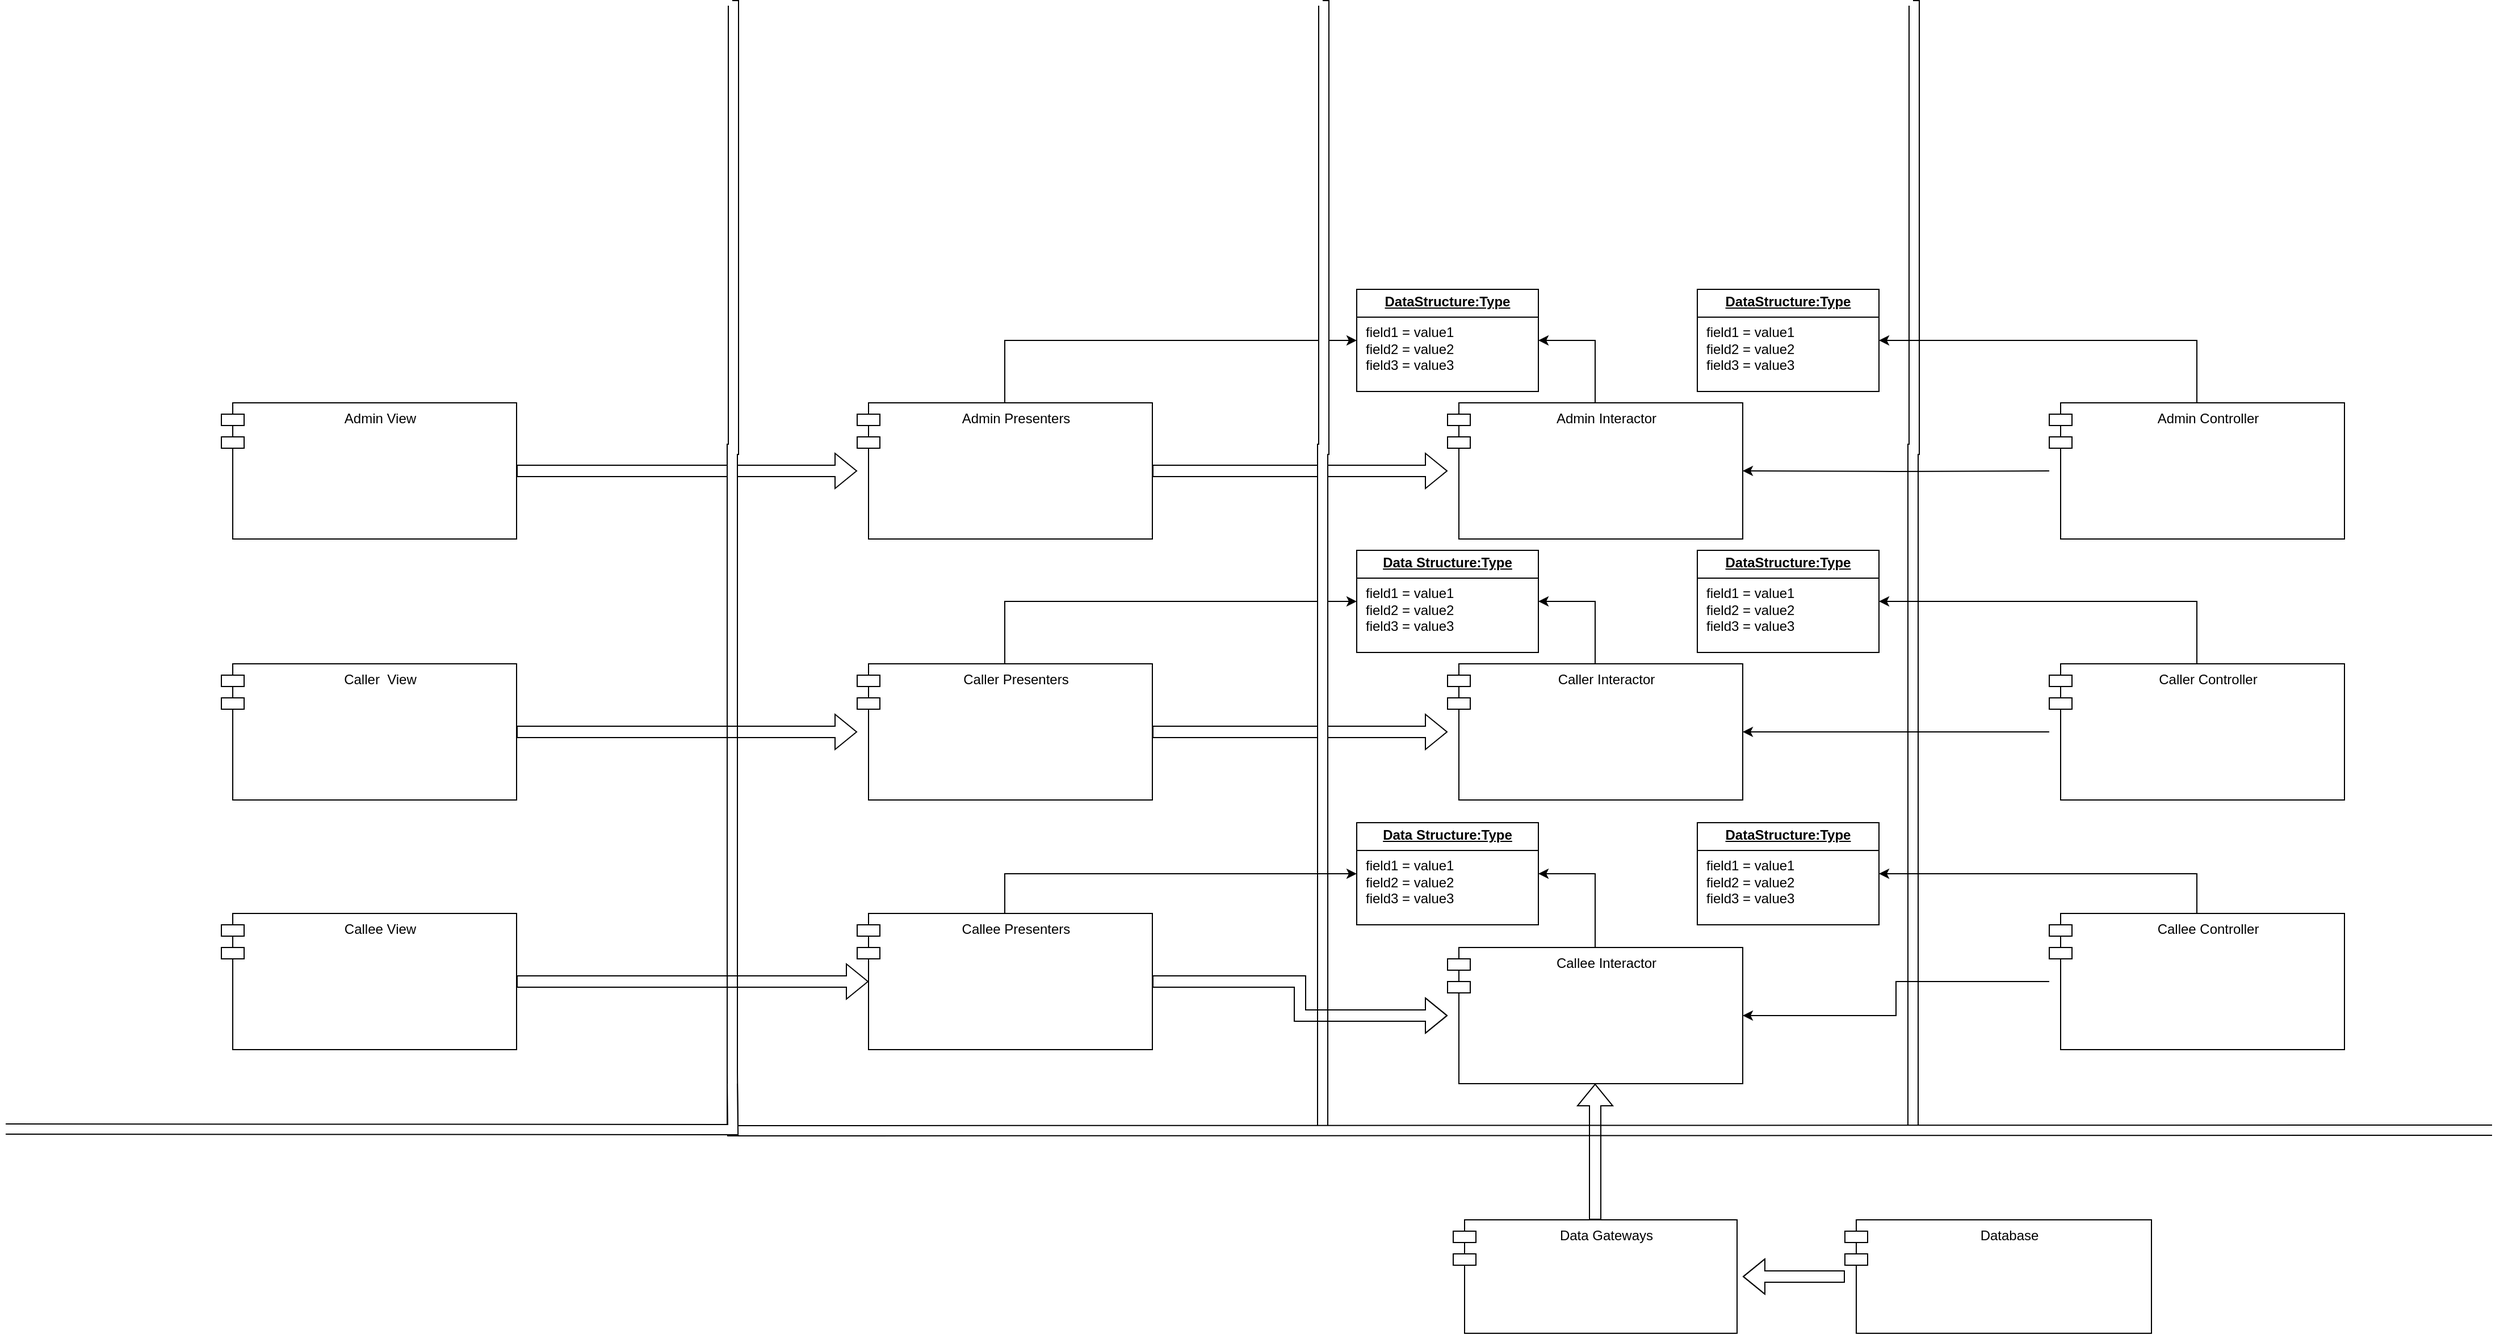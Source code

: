 <mxfile version="24.7.6">
  <diagram name="Page-1" id="tzbsYW9UCMJvGbDcSOl4">
    <mxGraphModel dx="5212" dy="5676" grid="1" gridSize="10" guides="1" tooltips="1" connect="1" arrows="1" fold="1" page="1" pageScale="1" pageWidth="3300" pageHeight="4681" math="0" shadow="0">
      <root>
        <mxCell id="0" />
        <mxCell id="1" parent="0" />
        <mxCell id="rMiLLmkstOH5KNfmA0AR-43" style="edgeStyle=orthogonalEdgeStyle;rounded=0;orthogonalLoop=1;jettySize=auto;html=1;shape=flexArrow;" edge="1" parent="1" source="rMiLLmkstOH5KNfmA0AR-1" target="rMiLLmkstOH5KNfmA0AR-5">
          <mxGeometry relative="1" as="geometry" />
        </mxCell>
        <mxCell id="rMiLLmkstOH5KNfmA0AR-1" value="Admin View" style="shape=module;align=left;spacingLeft=20;align=center;verticalAlign=top;whiteSpace=wrap;html=1;" vertex="1" parent="1">
          <mxGeometry x="190" y="70" width="260" height="120" as="geometry" />
        </mxCell>
        <mxCell id="rMiLLmkstOH5KNfmA0AR-2" value="" style="shape=filledEdge;curved=0;rounded=0;fixDash=1;endArrow=none;strokeWidth=10;fillColor=#ffffff;edgeStyle=orthogonalEdgeStyle;html=1;" edge="1" parent="1">
          <mxGeometry width="60" height="40" relative="1" as="geometry">
            <mxPoint x="640" y="710" as="sourcePoint" />
            <mxPoint x="640" y="-280" as="targetPoint" />
            <Array as="points">
              <mxPoint x="641" y="111" />
              <mxPoint x="641" y="-280" />
            </Array>
          </mxGeometry>
        </mxCell>
        <mxCell id="rMiLLmkstOH5KNfmA0AR-44" style="edgeStyle=orthogonalEdgeStyle;rounded=0;orthogonalLoop=1;jettySize=auto;html=1;shape=flexArrow;" edge="1" parent="1" source="rMiLLmkstOH5KNfmA0AR-3" target="rMiLLmkstOH5KNfmA0AR-6">
          <mxGeometry relative="1" as="geometry" />
        </mxCell>
        <mxCell id="rMiLLmkstOH5KNfmA0AR-3" value="Caller&amp;nbsp; View" style="shape=module;align=left;spacingLeft=20;align=center;verticalAlign=top;whiteSpace=wrap;html=1;" vertex="1" parent="1">
          <mxGeometry x="190" y="300" width="260" height="120" as="geometry" />
        </mxCell>
        <mxCell id="rMiLLmkstOH5KNfmA0AR-4" value="Callee View" style="shape=module;align=left;spacingLeft=20;align=center;verticalAlign=top;whiteSpace=wrap;html=1;" vertex="1" parent="1">
          <mxGeometry x="190" y="520" width="260" height="120" as="geometry" />
        </mxCell>
        <mxCell id="rMiLLmkstOH5KNfmA0AR-32" style="edgeStyle=orthogonalEdgeStyle;rounded=0;orthogonalLoop=1;jettySize=auto;html=1;shape=flexArrow;" edge="1" parent="1" source="rMiLLmkstOH5KNfmA0AR-5" target="rMiLLmkstOH5KNfmA0AR-9">
          <mxGeometry relative="1" as="geometry" />
        </mxCell>
        <mxCell id="rMiLLmkstOH5KNfmA0AR-38" style="edgeStyle=orthogonalEdgeStyle;rounded=0;orthogonalLoop=1;jettySize=auto;html=1;entryX=0;entryY=0.5;entryDx=0;entryDy=0;exitX=0.5;exitY=0;exitDx=0;exitDy=0;" edge="1" parent="1" source="rMiLLmkstOH5KNfmA0AR-5" target="rMiLLmkstOH5KNfmA0AR-22">
          <mxGeometry relative="1" as="geometry" />
        </mxCell>
        <mxCell id="rMiLLmkstOH5KNfmA0AR-5" value="Admin Presenters" style="shape=module;align=left;spacingLeft=20;align=center;verticalAlign=top;whiteSpace=wrap;html=1;" vertex="1" parent="1">
          <mxGeometry x="750" y="70" width="260" height="120" as="geometry" />
        </mxCell>
        <mxCell id="rMiLLmkstOH5KNfmA0AR-33" style="edgeStyle=orthogonalEdgeStyle;rounded=0;orthogonalLoop=1;jettySize=auto;html=1;shape=flexArrow;" edge="1" parent="1" source="rMiLLmkstOH5KNfmA0AR-6" target="rMiLLmkstOH5KNfmA0AR-10">
          <mxGeometry relative="1" as="geometry" />
        </mxCell>
        <mxCell id="rMiLLmkstOH5KNfmA0AR-40" style="edgeStyle=orthogonalEdgeStyle;rounded=0;orthogonalLoop=1;jettySize=auto;html=1;entryX=0;entryY=0.5;entryDx=0;entryDy=0;exitX=0.5;exitY=0;exitDx=0;exitDy=0;" edge="1" parent="1" source="rMiLLmkstOH5KNfmA0AR-6" target="rMiLLmkstOH5KNfmA0AR-21">
          <mxGeometry relative="1" as="geometry" />
        </mxCell>
        <mxCell id="rMiLLmkstOH5KNfmA0AR-6" value="Caller Presenters" style="shape=module;align=left;spacingLeft=20;align=center;verticalAlign=top;whiteSpace=wrap;html=1;" vertex="1" parent="1">
          <mxGeometry x="750" y="300" width="260" height="120" as="geometry" />
        </mxCell>
        <mxCell id="rMiLLmkstOH5KNfmA0AR-8" value="" style="shape=filledEdge;curved=0;rounded=0;fixDash=1;endArrow=none;strokeWidth=10;fillColor=#ffffff;edgeStyle=orthogonalEdgeStyle;html=1;" edge="1" parent="1">
          <mxGeometry width="60" height="40" relative="1" as="geometry">
            <mxPoint x="1160" y="710" as="sourcePoint" />
            <mxPoint x="1160" y="-280" as="targetPoint" />
            <Array as="points">
              <mxPoint x="1161" y="111" />
              <mxPoint x="1161" y="-280" />
            </Array>
          </mxGeometry>
        </mxCell>
        <mxCell id="rMiLLmkstOH5KNfmA0AR-34" style="edgeStyle=orthogonalEdgeStyle;rounded=0;orthogonalLoop=1;jettySize=auto;html=1;shape=flexArrow;" edge="1" parent="1" source="rMiLLmkstOH5KNfmA0AR-7" target="rMiLLmkstOH5KNfmA0AR-11">
          <mxGeometry relative="1" as="geometry" />
        </mxCell>
        <mxCell id="rMiLLmkstOH5KNfmA0AR-42" style="edgeStyle=orthogonalEdgeStyle;rounded=0;orthogonalLoop=1;jettySize=auto;html=1;entryX=0;entryY=0.5;entryDx=0;entryDy=0;exitX=0.5;exitY=0;exitDx=0;exitDy=0;" edge="1" parent="1" source="rMiLLmkstOH5KNfmA0AR-7" target="rMiLLmkstOH5KNfmA0AR-20">
          <mxGeometry relative="1" as="geometry" />
        </mxCell>
        <mxCell id="rMiLLmkstOH5KNfmA0AR-7" value="Callee Presenters" style="shape=module;align=left;spacingLeft=20;align=center;verticalAlign=top;whiteSpace=wrap;html=1;" vertex="1" parent="1">
          <mxGeometry x="750" y="520" width="260" height="120" as="geometry" />
        </mxCell>
        <mxCell id="rMiLLmkstOH5KNfmA0AR-35" style="edgeStyle=orthogonalEdgeStyle;rounded=0;orthogonalLoop=1;jettySize=auto;html=1;entryX=1;entryY=0.5;entryDx=0;entryDy=0;" edge="1" parent="1" source="rMiLLmkstOH5KNfmA0AR-9" target="rMiLLmkstOH5KNfmA0AR-22">
          <mxGeometry relative="1" as="geometry">
            <mxPoint x="1360" y="20" as="targetPoint" />
          </mxGeometry>
        </mxCell>
        <mxCell id="rMiLLmkstOH5KNfmA0AR-9" value="Admin Interactor" style="shape=module;align=left;spacingLeft=20;align=center;verticalAlign=top;whiteSpace=wrap;html=1;" vertex="1" parent="1">
          <mxGeometry x="1270" y="70" width="260" height="120" as="geometry" />
        </mxCell>
        <mxCell id="rMiLLmkstOH5KNfmA0AR-39" style="edgeStyle=orthogonalEdgeStyle;rounded=0;orthogonalLoop=1;jettySize=auto;html=1;entryX=1;entryY=0.5;entryDx=0;entryDy=0;" edge="1" parent="1" source="rMiLLmkstOH5KNfmA0AR-10" target="rMiLLmkstOH5KNfmA0AR-21">
          <mxGeometry relative="1" as="geometry" />
        </mxCell>
        <mxCell id="rMiLLmkstOH5KNfmA0AR-10" value="Caller Interactor" style="shape=module;align=left;spacingLeft=20;align=center;verticalAlign=top;whiteSpace=wrap;html=1;" vertex="1" parent="1">
          <mxGeometry x="1270" y="300" width="260" height="120" as="geometry" />
        </mxCell>
        <mxCell id="rMiLLmkstOH5KNfmA0AR-41" style="edgeStyle=orthogonalEdgeStyle;rounded=0;orthogonalLoop=1;jettySize=auto;html=1;entryX=1;entryY=0.5;entryDx=0;entryDy=0;" edge="1" parent="1" source="rMiLLmkstOH5KNfmA0AR-11" target="rMiLLmkstOH5KNfmA0AR-20">
          <mxGeometry relative="1" as="geometry" />
        </mxCell>
        <mxCell id="rMiLLmkstOH5KNfmA0AR-11" value="Callee Interactor" style="shape=module;align=left;spacingLeft=20;align=center;verticalAlign=top;whiteSpace=wrap;html=1;" vertex="1" parent="1">
          <mxGeometry x="1270" y="550" width="260" height="120" as="geometry" />
        </mxCell>
        <mxCell id="rMiLLmkstOH5KNfmA0AR-12" value="" style="shape=filledEdge;curved=0;rounded=0;fixDash=1;endArrow=none;strokeWidth=10;fillColor=#ffffff;edgeStyle=orthogonalEdgeStyle;html=1;" edge="1" parent="1">
          <mxGeometry width="60" height="40" relative="1" as="geometry">
            <mxPoint x="1680" y="710" as="sourcePoint" />
            <mxPoint x="1680" y="-280" as="targetPoint" />
            <Array as="points">
              <mxPoint x="1681" y="111" />
              <mxPoint x="1681" y="-280" />
            </Array>
          </mxGeometry>
        </mxCell>
        <mxCell id="rMiLLmkstOH5KNfmA0AR-26" style="edgeStyle=orthogonalEdgeStyle;rounded=0;orthogonalLoop=1;jettySize=auto;html=1;entryX=1;entryY=0.5;entryDx=0;entryDy=0;exitX=0.5;exitY=0;exitDx=0;exitDy=0;" edge="1" parent="1" source="rMiLLmkstOH5KNfmA0AR-13" target="rMiLLmkstOH5KNfmA0AR-23">
          <mxGeometry relative="1" as="geometry" />
        </mxCell>
        <mxCell id="rMiLLmkstOH5KNfmA0AR-27" style="edgeStyle=orthogonalEdgeStyle;rounded=0;orthogonalLoop=1;jettySize=auto;html=1;entryX=1;entryY=0.5;entryDx=0;entryDy=0;" edge="1" parent="1" target="rMiLLmkstOH5KNfmA0AR-9">
          <mxGeometry relative="1" as="geometry">
            <mxPoint x="1800" y="130" as="sourcePoint" />
          </mxGeometry>
        </mxCell>
        <mxCell id="rMiLLmkstOH5KNfmA0AR-13" value="Admin Controller" style="shape=module;align=left;spacingLeft=20;align=center;verticalAlign=top;whiteSpace=wrap;html=1;" vertex="1" parent="1">
          <mxGeometry x="1800" y="70" width="260" height="120" as="geometry" />
        </mxCell>
        <mxCell id="rMiLLmkstOH5KNfmA0AR-28" style="edgeStyle=orthogonalEdgeStyle;rounded=0;orthogonalLoop=1;jettySize=auto;html=1;entryX=1;entryY=0.5;entryDx=0;entryDy=0;exitX=0.5;exitY=0;exitDx=0;exitDy=0;" edge="1" parent="1" source="rMiLLmkstOH5KNfmA0AR-14" target="rMiLLmkstOH5KNfmA0AR-24">
          <mxGeometry relative="1" as="geometry" />
        </mxCell>
        <mxCell id="rMiLLmkstOH5KNfmA0AR-29" style="edgeStyle=orthogonalEdgeStyle;rounded=0;orthogonalLoop=1;jettySize=auto;html=1;" edge="1" parent="1" source="rMiLLmkstOH5KNfmA0AR-14" target="rMiLLmkstOH5KNfmA0AR-10">
          <mxGeometry relative="1" as="geometry" />
        </mxCell>
        <mxCell id="rMiLLmkstOH5KNfmA0AR-14" value="Caller Controller" style="shape=module;align=left;spacingLeft=20;align=center;verticalAlign=top;whiteSpace=wrap;html=1;" vertex="1" parent="1">
          <mxGeometry x="1800" y="300" width="260" height="120" as="geometry" />
        </mxCell>
        <mxCell id="rMiLLmkstOH5KNfmA0AR-30" style="edgeStyle=orthogonalEdgeStyle;rounded=0;orthogonalLoop=1;jettySize=auto;html=1;entryX=1;entryY=0.5;entryDx=0;entryDy=0;exitX=0.5;exitY=0;exitDx=0;exitDy=0;" edge="1" parent="1" source="rMiLLmkstOH5KNfmA0AR-15" target="rMiLLmkstOH5KNfmA0AR-25">
          <mxGeometry relative="1" as="geometry" />
        </mxCell>
        <mxCell id="rMiLLmkstOH5KNfmA0AR-31" style="edgeStyle=orthogonalEdgeStyle;rounded=0;orthogonalLoop=1;jettySize=auto;html=1;entryX=1;entryY=0.5;entryDx=0;entryDy=0;" edge="1" parent="1" source="rMiLLmkstOH5KNfmA0AR-15" target="rMiLLmkstOH5KNfmA0AR-11">
          <mxGeometry relative="1" as="geometry" />
        </mxCell>
        <mxCell id="rMiLLmkstOH5KNfmA0AR-15" value="Callee Controller" style="shape=module;align=left;spacingLeft=20;align=center;verticalAlign=top;whiteSpace=wrap;html=1;" vertex="1" parent="1">
          <mxGeometry x="1800" y="520" width="260" height="120" as="geometry" />
        </mxCell>
        <mxCell id="rMiLLmkstOH5KNfmA0AR-16" value="" style="shape=filledEdge;curved=0;rounded=0;fixDash=1;endArrow=none;strokeWidth=10;fillColor=#ffffff;edgeStyle=orthogonalEdgeStyle;html=1;" edge="1" parent="1">
          <mxGeometry width="60" height="40" relative="1" as="geometry">
            <mxPoint x="2190" y="711" as="sourcePoint" />
            <mxPoint x="640" y="660" as="targetPoint" />
          </mxGeometry>
        </mxCell>
        <mxCell id="rMiLLmkstOH5KNfmA0AR-17" value="" style="shape=filledEdge;curved=0;rounded=0;fixDash=1;endArrow=none;strokeWidth=10;fillColor=#ffffff;edgeStyle=orthogonalEdgeStyle;html=1;" edge="1" parent="1">
          <mxGeometry width="60" height="40" relative="1" as="geometry">
            <mxPoint y="710" as="sourcePoint" />
            <mxPoint x="640" y="670" as="targetPoint" />
          </mxGeometry>
        </mxCell>
        <mxCell id="rMiLLmkstOH5KNfmA0AR-20" value="&lt;p style=&quot;margin:0px;margin-top:4px;text-align:center;text-decoration:underline;&quot;&gt;&lt;b&gt;Data Structure:Type&lt;/b&gt;&lt;/p&gt;&lt;hr size=&quot;1&quot; style=&quot;border-style:solid;&quot;&gt;&lt;p style=&quot;margin:0px;margin-left:8px;&quot;&gt;field1 = value1&lt;br&gt;field2 = value2&lt;br&gt;field3 = value3&lt;/p&gt;" style="verticalAlign=top;align=left;overflow=fill;html=1;whiteSpace=wrap;" vertex="1" parent="1">
          <mxGeometry x="1190" y="440" width="160" height="90" as="geometry" />
        </mxCell>
        <mxCell id="rMiLLmkstOH5KNfmA0AR-21" value="&lt;p style=&quot;margin:0px;margin-top:4px;text-align:center;text-decoration:underline;&quot;&gt;&lt;b&gt;Data Structure:Type&lt;/b&gt;&lt;/p&gt;&lt;hr size=&quot;1&quot; style=&quot;border-style:solid;&quot;&gt;&lt;p style=&quot;margin:0px;margin-left:8px;&quot;&gt;field1 = value1&lt;br&gt;field2 = value2&lt;br&gt;field3 = value3&lt;/p&gt;" style="verticalAlign=top;align=left;overflow=fill;html=1;whiteSpace=wrap;" vertex="1" parent="1">
          <mxGeometry x="1190" y="200" width="160" height="90" as="geometry" />
        </mxCell>
        <mxCell id="rMiLLmkstOH5KNfmA0AR-22" value="&lt;p style=&quot;margin:0px;margin-top:4px;text-align:center;text-decoration:underline;&quot;&gt;&lt;b&gt;DataStructure:Type&lt;/b&gt;&lt;/p&gt;&lt;hr size=&quot;1&quot; style=&quot;border-style:solid;&quot;&gt;&lt;p style=&quot;margin:0px;margin-left:8px;&quot;&gt;field1 = value1&lt;br&gt;field2 = value2&lt;br&gt;field3 = value3&lt;/p&gt;" style="verticalAlign=top;align=left;overflow=fill;html=1;whiteSpace=wrap;" vertex="1" parent="1">
          <mxGeometry x="1190" y="-30" width="160" height="90" as="geometry" />
        </mxCell>
        <mxCell id="rMiLLmkstOH5KNfmA0AR-23" value="&lt;p style=&quot;margin:0px;margin-top:4px;text-align:center;text-decoration:underline;&quot;&gt;&lt;b&gt;DataStructure:Type&lt;/b&gt;&lt;/p&gt;&lt;hr size=&quot;1&quot; style=&quot;border-style:solid;&quot;&gt;&lt;p style=&quot;margin:0px;margin-left:8px;&quot;&gt;field1 = value1&lt;br&gt;field2 = value2&lt;br&gt;field3 = value3&lt;/p&gt;" style="verticalAlign=top;align=left;overflow=fill;html=1;whiteSpace=wrap;" vertex="1" parent="1">
          <mxGeometry x="1490" y="-30" width="160" height="90" as="geometry" />
        </mxCell>
        <mxCell id="rMiLLmkstOH5KNfmA0AR-24" value="&lt;p style=&quot;margin:0px;margin-top:4px;text-align:center;text-decoration:underline;&quot;&gt;&lt;b&gt;DataStructure:Type&lt;/b&gt;&lt;/p&gt;&lt;hr size=&quot;1&quot; style=&quot;border-style:solid;&quot;&gt;&lt;p style=&quot;margin:0px;margin-left:8px;&quot;&gt;field1 = value1&lt;br&gt;field2 = value2&lt;br&gt;field3 = value3&lt;/p&gt;" style="verticalAlign=top;align=left;overflow=fill;html=1;whiteSpace=wrap;" vertex="1" parent="1">
          <mxGeometry x="1490" y="200" width="160" height="90" as="geometry" />
        </mxCell>
        <mxCell id="rMiLLmkstOH5KNfmA0AR-25" value="&lt;p style=&quot;margin:0px;margin-top:4px;text-align:center;text-decoration:underline;&quot;&gt;&lt;b&gt;DataStructure:Type&lt;/b&gt;&lt;/p&gt;&lt;hr size=&quot;1&quot; style=&quot;border-style:solid;&quot;&gt;&lt;p style=&quot;margin:0px;margin-left:8px;&quot;&gt;field1 = value1&lt;br&gt;field2 = value2&lt;br&gt;field3 = value3&lt;/p&gt;" style="verticalAlign=top;align=left;overflow=fill;html=1;whiteSpace=wrap;" vertex="1" parent="1">
          <mxGeometry x="1490" y="440" width="160" height="90" as="geometry" />
        </mxCell>
        <mxCell id="rMiLLmkstOH5KNfmA0AR-45" style="edgeStyle=orthogonalEdgeStyle;rounded=0;orthogonalLoop=1;jettySize=auto;html=1;entryX=0;entryY=0.5;entryDx=10;entryDy=0;entryPerimeter=0;shape=flexArrow;" edge="1" parent="1" source="rMiLLmkstOH5KNfmA0AR-4" target="rMiLLmkstOH5KNfmA0AR-7">
          <mxGeometry relative="1" as="geometry" />
        </mxCell>
        <mxCell id="rMiLLmkstOH5KNfmA0AR-47" style="edgeStyle=orthogonalEdgeStyle;rounded=0;orthogonalLoop=1;jettySize=auto;html=1;entryX=0.5;entryY=1;entryDx=0;entryDy=0;shape=flexArrow;" edge="1" parent="1" source="rMiLLmkstOH5KNfmA0AR-46" target="rMiLLmkstOH5KNfmA0AR-11">
          <mxGeometry relative="1" as="geometry" />
        </mxCell>
        <mxCell id="rMiLLmkstOH5KNfmA0AR-46" value="Data Gateways" style="shape=module;align=left;spacingLeft=20;align=center;verticalAlign=top;whiteSpace=wrap;html=1;" vertex="1" parent="1">
          <mxGeometry x="1275" y="790" width="250" height="100" as="geometry" />
        </mxCell>
        <mxCell id="rMiLLmkstOH5KNfmA0AR-49" style="edgeStyle=orthogonalEdgeStyle;rounded=0;orthogonalLoop=1;jettySize=auto;html=1;shape=flexArrow;" edge="1" parent="1" source="rMiLLmkstOH5KNfmA0AR-48">
          <mxGeometry relative="1" as="geometry">
            <mxPoint x="1530" y="840" as="targetPoint" />
          </mxGeometry>
        </mxCell>
        <mxCell id="rMiLLmkstOH5KNfmA0AR-48" value="Database" style="shape=module;align=left;spacingLeft=20;align=center;verticalAlign=top;whiteSpace=wrap;html=1;" vertex="1" parent="1">
          <mxGeometry x="1620" y="790" width="270" height="100" as="geometry" />
        </mxCell>
      </root>
    </mxGraphModel>
  </diagram>
</mxfile>
